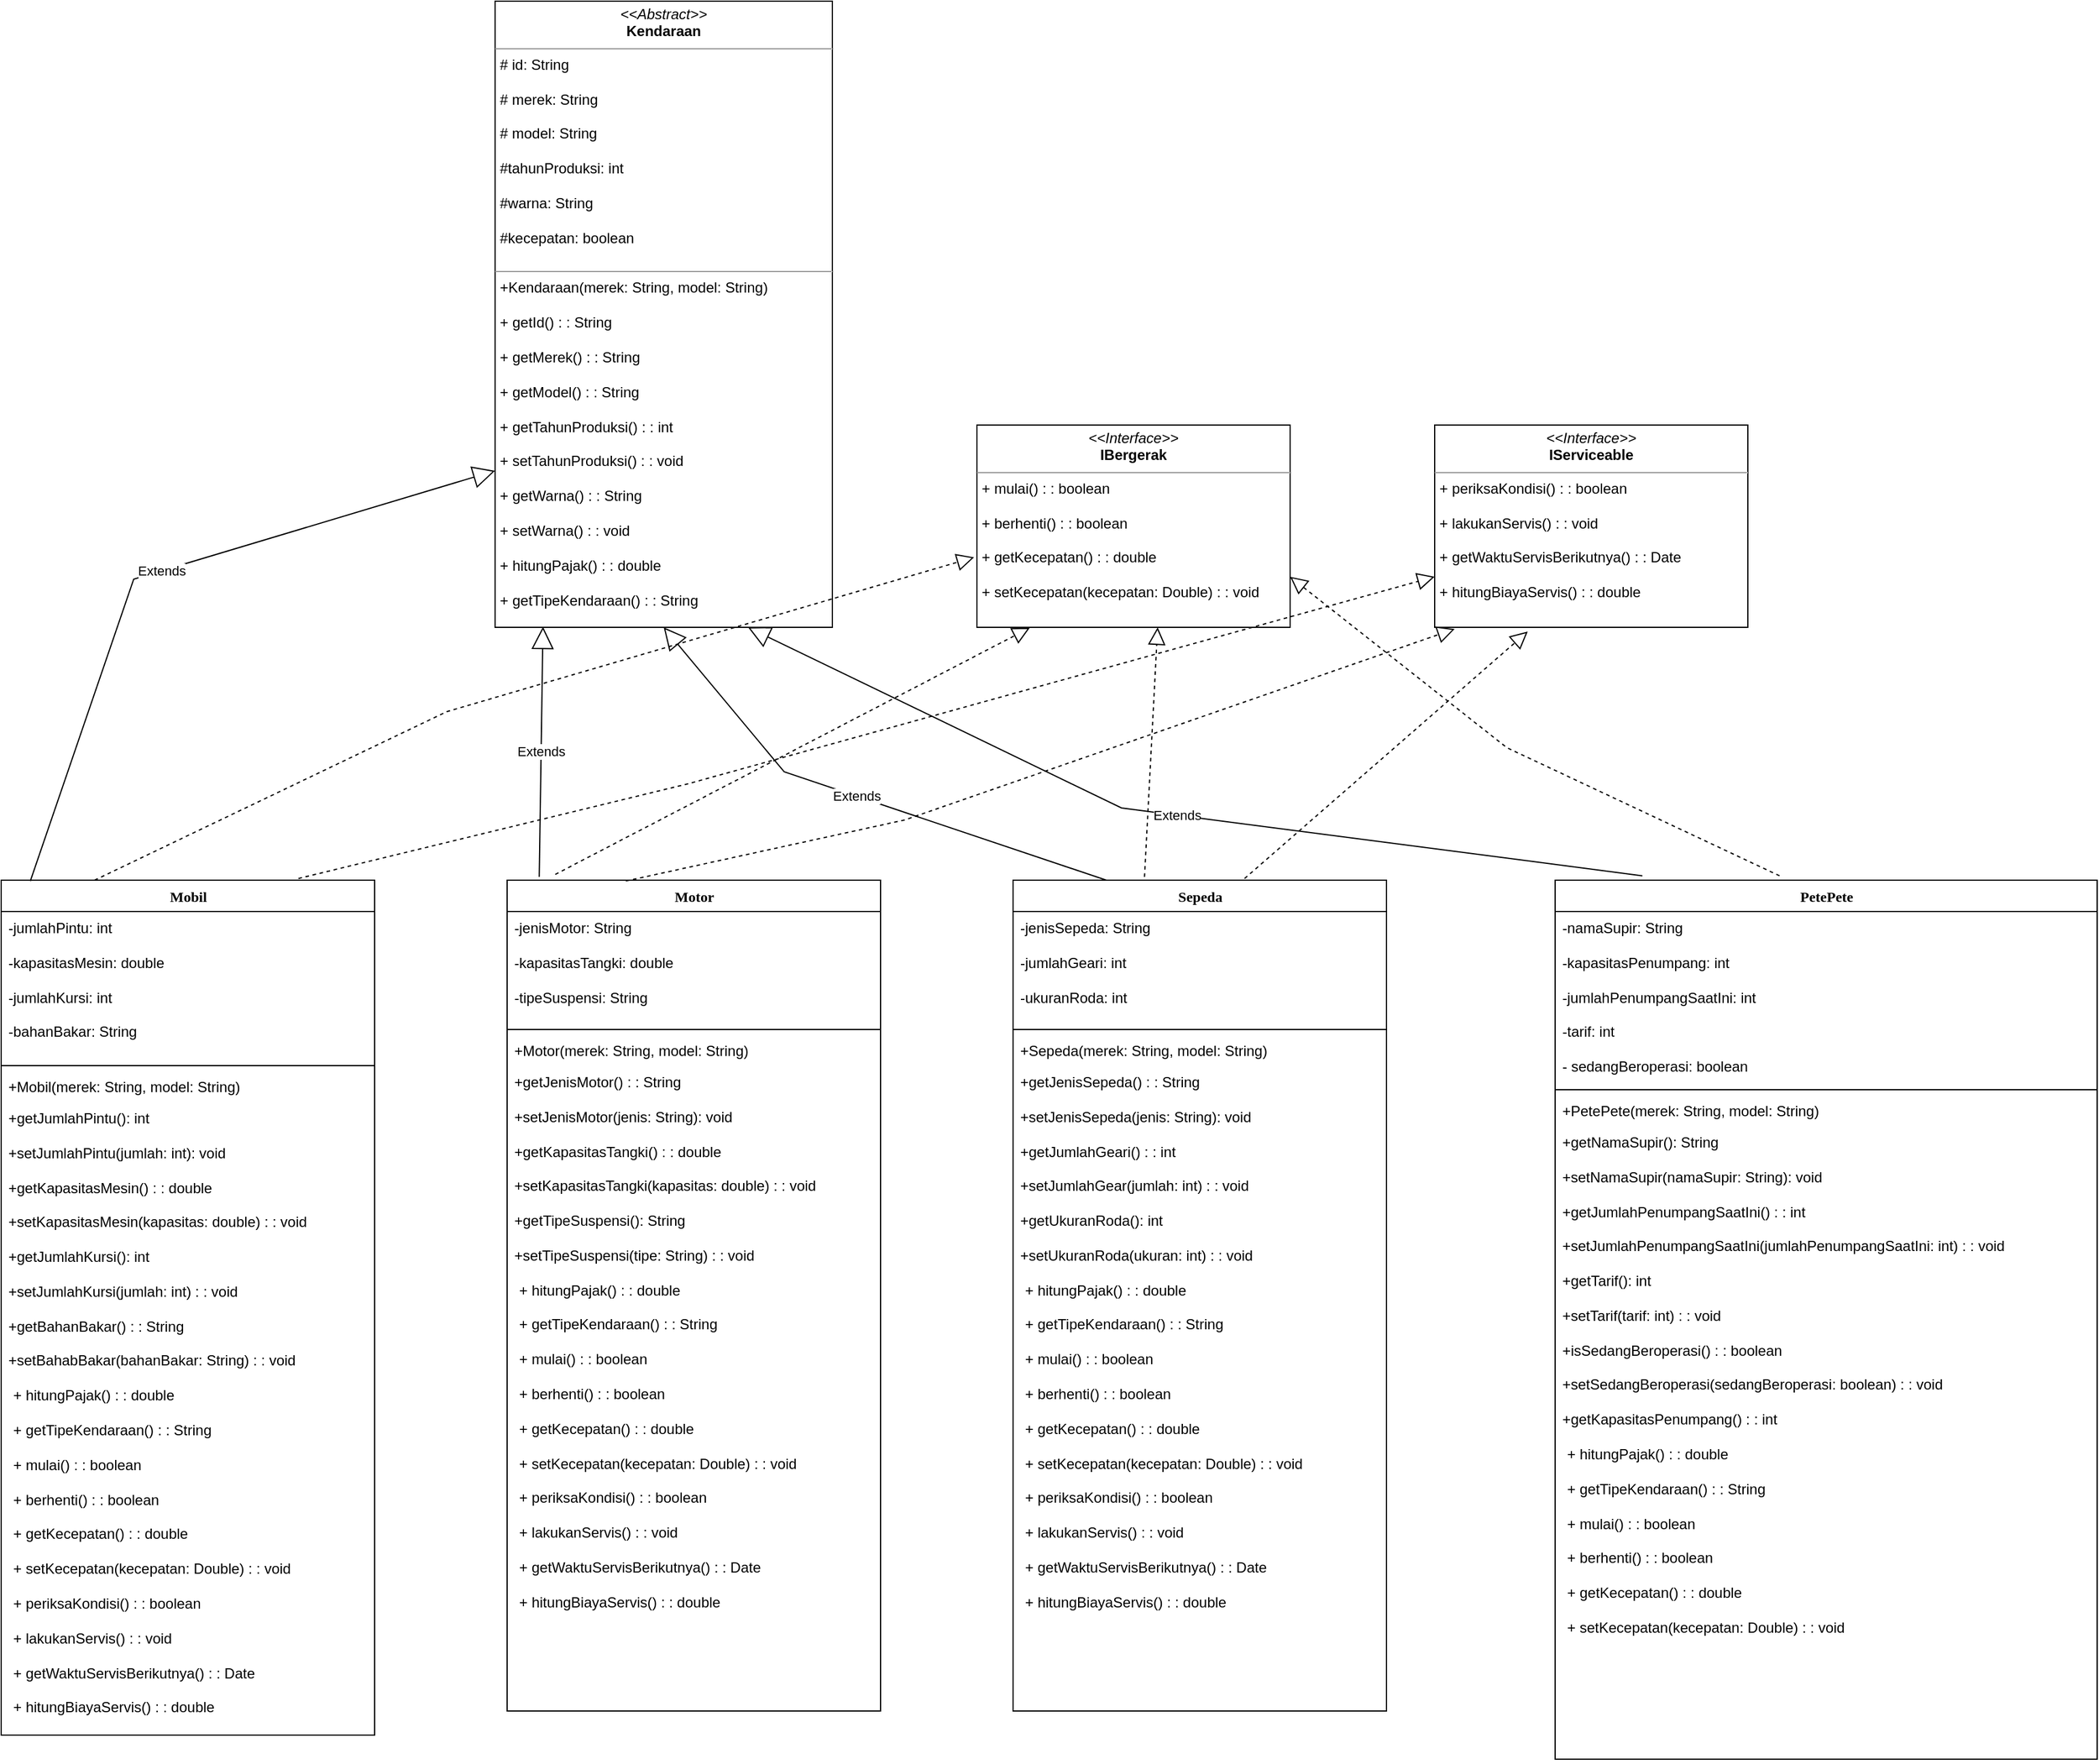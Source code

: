 <mxfile version="26.2.14">
  <diagram name="Page-1" id="6133507b-19e7-1e82-6fc7-422aa6c4b21f">
    <mxGraphModel dx="983" dy="621" grid="1" gridSize="10" guides="1" tooltips="1" connect="1" arrows="1" fold="1" page="1" pageScale="1" pageWidth="1100" pageHeight="850" background="none" math="0" shadow="0">
      <root>
        <mxCell id="0" />
        <mxCell id="1" parent="0" />
        <mxCell id="78961159f06e98e8-82" value="Mobil" style="swimlane;html=1;fontStyle=1;align=center;verticalAlign=top;childLayout=stackLayout;horizontal=1;startSize=26;horizontalStack=0;resizeParent=1;resizeLast=0;collapsible=1;marginBottom=0;swimlaneFillColor=#ffffff;rounded=0;shadow=0;comic=0;labelBackgroundColor=none;strokeWidth=1;fillColor=none;fontFamily=Verdana;fontSize=12" parent="1" vertex="1">
          <mxGeometry x="290" y="760" width="310" height="710" as="geometry">
            <mxRectangle x="665" y="435" width="110" height="30" as="alternateBounds" />
          </mxGeometry>
        </mxCell>
        <mxCell id="78961159f06e98e8-89" value="-jumlahPintu: int&lt;div&gt;&lt;br&gt;&lt;/div&gt;&lt;div&gt;-kapasitasMesin: double&lt;/div&gt;&lt;div&gt;&lt;br&gt;&lt;/div&gt;&lt;div&gt;-jumlahKursi: int&lt;/div&gt;&lt;div&gt;&lt;br&gt;&lt;/div&gt;&lt;div&gt;-bahanBakar: String&lt;br&gt;&lt;div&gt;&lt;br&gt;&lt;/div&gt;&lt;/div&gt;" style="text;html=1;strokeColor=none;fillColor=none;align=left;verticalAlign=top;spacingLeft=4;spacingRight=4;whiteSpace=wrap;overflow=hidden;rotatable=0;points=[[0,0.5],[1,0.5]];portConstraint=eastwest;" parent="78961159f06e98e8-82" vertex="1">
          <mxGeometry y="26" width="310" height="124" as="geometry" />
        </mxCell>
        <mxCell id="78961159f06e98e8-90" value="" style="line;html=1;strokeWidth=1;fillColor=none;align=left;verticalAlign=middle;spacingTop=-1;spacingLeft=3;spacingRight=3;rotatable=0;labelPosition=right;points=[];portConstraint=eastwest;" parent="78961159f06e98e8-82" vertex="1">
          <mxGeometry y="150" width="310" height="8" as="geometry" />
        </mxCell>
        <mxCell id="78961159f06e98e8-94" value="+Mobil(merek: String, model: String)" style="text;html=1;strokeColor=none;fillColor=none;align=left;verticalAlign=top;spacingLeft=4;spacingRight=4;whiteSpace=wrap;overflow=hidden;rotatable=0;points=[[0,0.5],[1,0.5]];portConstraint=eastwest;" parent="78961159f06e98e8-82" vertex="1">
          <mxGeometry y="158" width="310" height="26" as="geometry" />
        </mxCell>
        <mxCell id="b94bc138ca980ef-4" value="+getJumlahPintu(): int&lt;div&gt;&lt;br&gt;&lt;/div&gt;&lt;div&gt;+setJumlahPintu(jumlah: int): void&lt;/div&gt;&lt;div&gt;&lt;br&gt;&lt;/div&gt;&lt;div&gt;+getKapasitasMesin() : : double&lt;/div&gt;&lt;div&gt;&lt;br&gt;&lt;/div&gt;&lt;div&gt;+setKapasitasMesin(kapasitas: double) : : void&lt;/div&gt;&lt;div&gt;&lt;br&gt;&lt;/div&gt;&lt;div&gt;+getJumlahKursi(): int&lt;/div&gt;&lt;div&gt;&lt;br&gt;&lt;/div&gt;&lt;div&gt;+setJumlahKursi(jumlah: int) : : void&lt;/div&gt;&lt;div&gt;&lt;br&gt;&lt;/div&gt;&lt;div&gt;+getBahanBakar() : : String&lt;/div&gt;&lt;div&gt;&lt;br&gt;&lt;/div&gt;&lt;div&gt;+setBahabBakar(bahanBakar: String) : : void&lt;/div&gt;&lt;div&gt;&lt;br&gt;&lt;/div&gt;&lt;div&gt;&lt;p style=&quot;text-wrap-mode: nowrap; margin: 0px 0px 0px 4px;&quot;&gt;+ hitungPajak() : : double&lt;/p&gt;&lt;p style=&quot;text-wrap-mode: nowrap; margin: 0px 0px 0px 4px;&quot;&gt;&lt;br&gt;&lt;/p&gt;&lt;p style=&quot;text-wrap-mode: nowrap; margin: 0px 0px 0px 4px;&quot;&gt;+ getTipeKendaraan() : : String&lt;/p&gt;&lt;p style=&quot;text-wrap-mode: nowrap; margin: 0px 0px 0px 4px;&quot;&gt;&lt;br&gt;&lt;/p&gt;&lt;p style=&quot;text-wrap-mode: nowrap; margin: 0px 0px 0px 4px;&quot;&gt;+ mulai() : : boolean&lt;/p&gt;&lt;p style=&quot;text-wrap-mode: nowrap; margin: 0px 0px 0px 4px;&quot;&gt;&lt;br&gt;+ berhenti() : : boolean&lt;/p&gt;&lt;p style=&quot;text-wrap-mode: nowrap; margin: 0px 0px 0px 4px;&quot;&gt;&lt;br&gt;&lt;/p&gt;&lt;p style=&quot;text-wrap-mode: nowrap; margin: 0px 0px 0px 4px;&quot;&gt;+ getKecepatan() : : double&lt;/p&gt;&lt;p style=&quot;text-wrap-mode: nowrap; margin: 0px 0px 0px 4px;&quot;&gt;&lt;br&gt;&lt;/p&gt;&lt;p style=&quot;text-wrap-mode: nowrap; margin: 0px 0px 0px 4px;&quot;&gt;+ setKecepatan(kecepatan: Double) : : void&lt;/p&gt;&lt;p style=&quot;text-wrap-mode: nowrap; margin: 0px 0px 0px 4px;&quot;&gt;&lt;br&gt;&lt;/p&gt;&lt;p style=&quot;text-wrap-mode: nowrap; margin: 0px 0px 0px 4px;&quot;&gt;+ periksaKondisi() : : boolean&lt;/p&gt;&lt;p style=&quot;text-wrap-mode: nowrap; margin: 0px 0px 0px 4px;&quot;&gt;&lt;br&gt;+ lakukanServis() : : void&lt;/p&gt;&lt;p style=&quot;text-wrap-mode: nowrap; margin: 0px 0px 0px 4px;&quot;&gt;&lt;br&gt;&lt;/p&gt;&lt;p style=&quot;text-wrap-mode: nowrap; margin: 0px 0px 0px 4px;&quot;&gt;+ getWaktuServisBerikutnya() : : Date&lt;/p&gt;&lt;p style=&quot;text-wrap-mode: nowrap; margin: 0px 0px 0px 4px;&quot;&gt;&lt;br&gt;&lt;/p&gt;&lt;p style=&quot;text-wrap-mode: nowrap; margin: 0px 0px 0px 4px;&quot;&gt;+ hitungBiayaServis() : : double&lt;/p&gt;&lt;/div&gt;&lt;div&gt;&lt;br&gt;&lt;/div&gt;" style="text;html=1;strokeColor=none;fillColor=none;align=left;verticalAlign=top;spacingLeft=4;spacingRight=4;whiteSpace=wrap;overflow=hidden;rotatable=0;points=[[0,0.5],[1,0.5]];portConstraint=eastwest;" parent="78961159f06e98e8-82" vertex="1">
          <mxGeometry y="184" width="310" height="526" as="geometry" />
        </mxCell>
        <mxCell id="b94bc138ca980ef-1" value="&lt;p style=&quot;margin:0px;margin-top:4px;text-align:center;&quot;&gt;&lt;i&gt;&amp;lt;&amp;lt;Abstract&amp;gt;&amp;gt;&lt;/i&gt;&lt;br&gt;&lt;b&gt;Kendaraan&lt;/b&gt;&lt;/p&gt;&lt;hr size=&quot;1&quot;&gt;&lt;p style=&quot;margin:0px;margin-left:4px;&quot;&gt;# id: String&lt;/p&gt;&lt;p style=&quot;margin:0px;margin-left:4px;&quot;&gt;&lt;br&gt;# merek: String&lt;/p&gt;&lt;p style=&quot;margin:0px;margin-left:4px;&quot;&gt;&lt;br&gt;&lt;/p&gt;&lt;p style=&quot;margin:0px;margin-left:4px;&quot;&gt;# model: String&lt;/p&gt;&lt;p style=&quot;margin:0px;margin-left:4px;&quot;&gt;&lt;br&gt;&lt;/p&gt;&lt;p style=&quot;margin:0px;margin-left:4px;&quot;&gt;#tahunProduksi: int&lt;/p&gt;&lt;p style=&quot;margin:0px;margin-left:4px;&quot;&gt;&lt;br&gt;&lt;/p&gt;&lt;p style=&quot;margin:0px;margin-left:4px;&quot;&gt;#warna: String&lt;/p&gt;&lt;p style=&quot;margin:0px;margin-left:4px;&quot;&gt;&lt;br&gt;&lt;/p&gt;&lt;p style=&quot;margin:0px;margin-left:4px;&quot;&gt;#kecepatan: boolean&lt;/p&gt;&lt;p style=&quot;margin:0px;margin-left:4px;&quot;&gt;&lt;br&gt;&lt;/p&gt;&lt;hr size=&quot;1&quot;&gt;&lt;p style=&quot;margin:0px;margin-left:4px;&quot;&gt;+Kendaraan(merek: String, model: String)&lt;/p&gt;&lt;p style=&quot;margin:0px;margin-left:4px;&quot;&gt;&lt;br&gt;+ getId() : : String&lt;/p&gt;&lt;p style=&quot;margin:0px;margin-left:4px;&quot;&gt;&lt;br&gt;&lt;/p&gt;&lt;p style=&quot;margin:0px;margin-left:4px;&quot;&gt;+ getMerek() : : String&lt;/p&gt;&lt;p style=&quot;margin:0px;margin-left:4px;&quot;&gt;&lt;br&gt;&lt;/p&gt;&lt;p style=&quot;margin:0px;margin-left:4px;&quot;&gt;+ getModel() : : String&lt;/p&gt;&lt;p style=&quot;margin:0px;margin-left:4px;&quot;&gt;&lt;br&gt;&lt;/p&gt;&lt;p style=&quot;margin:0px;margin-left:4px;&quot;&gt;+ getTahunProduksi() : : int&lt;/p&gt;&lt;p style=&quot;margin:0px;margin-left:4px;&quot;&gt;&lt;br&gt;&lt;/p&gt;&lt;p style=&quot;margin:0px;margin-left:4px;&quot;&gt;+ setTahunProduksi() : : void&lt;/p&gt;&lt;p style=&quot;margin:0px;margin-left:4px;&quot;&gt;&lt;br&gt;&lt;/p&gt;&lt;p style=&quot;margin:0px;margin-left:4px;&quot;&gt;+ getWarna() : : String&lt;/p&gt;&lt;p style=&quot;margin:0px;margin-left:4px;&quot;&gt;&lt;br&gt;&lt;/p&gt;&lt;p style=&quot;margin:0px;margin-left:4px;&quot;&gt;+ setWarna() : : void&lt;/p&gt;&lt;p style=&quot;margin:0px;margin-left:4px;&quot;&gt;&lt;br&gt;&lt;/p&gt;&lt;p style=&quot;margin:0px;margin-left:4px;&quot;&gt;+ hitungPajak() : : double&lt;/p&gt;&lt;p style=&quot;margin:0px;margin-left:4px;&quot;&gt;&lt;br&gt;&lt;/p&gt;&lt;p style=&quot;margin:0px;margin-left:4px;&quot;&gt;+ getTipeKendaraan() : : String&lt;/p&gt;" style="verticalAlign=top;align=left;overflow=fill;fontSize=12;fontFamily=Helvetica;html=1;rounded=0;shadow=0;comic=0;labelBackgroundColor=none;strokeWidth=1" parent="1" vertex="1">
          <mxGeometry x="700" y="30" width="280" height="520" as="geometry" />
        </mxCell>
        <mxCell id="EZsr5L4J6TkUwwK5XaR9-1" value="&lt;p style=&quot;margin:0px;margin-top:4px;text-align:center;&quot;&gt;&lt;i&gt;&amp;lt;&amp;lt;Interface&amp;gt;&amp;gt;&lt;/i&gt;&lt;br&gt;&lt;b&gt;IBergerak&lt;/b&gt;&lt;/p&gt;&lt;hr size=&quot;1&quot;&gt;&lt;p style=&quot;margin:0px;margin-left:4px;&quot;&gt;+ mulai() : : boolean&lt;/p&gt;&lt;p style=&quot;margin:0px;margin-left:4px;&quot;&gt;&lt;br&gt;+ berhenti() : : boolean&lt;/p&gt;&lt;p style=&quot;margin:0px;margin-left:4px;&quot;&gt;&lt;br&gt;&lt;/p&gt;&lt;p style=&quot;margin:0px;margin-left:4px;&quot;&gt;+ getKecepatan() : : double&lt;/p&gt;&lt;p style=&quot;margin:0px;margin-left:4px;&quot;&gt;&lt;br&gt;&lt;/p&gt;&lt;p style=&quot;margin:0px;margin-left:4px;&quot;&gt;+ setKecepatan(kecepatan: Double) : : void&lt;/p&gt;" style="verticalAlign=top;align=left;overflow=fill;fontSize=12;fontFamily=Helvetica;html=1;rounded=0;shadow=0;comic=0;labelBackgroundColor=none;strokeWidth=1" vertex="1" parent="1">
          <mxGeometry x="1100" y="382" width="260" height="168" as="geometry" />
        </mxCell>
        <mxCell id="EZsr5L4J6TkUwwK5XaR9-4" value="&lt;p style=&quot;margin:0px;margin-top:4px;text-align:center;&quot;&gt;&lt;i&gt;&amp;lt;&amp;lt;Interface&amp;gt;&amp;gt;&lt;/i&gt;&lt;br&gt;&lt;b&gt;IServiceable&lt;/b&gt;&lt;/p&gt;&lt;hr size=&quot;1&quot;&gt;&lt;p style=&quot;margin:0px;margin-left:4px;&quot;&gt;+ periksaKondisi() : : boolean&lt;/p&gt;&lt;p style=&quot;margin:0px;margin-left:4px;&quot;&gt;&lt;br&gt;+ lakukanServis() : : void&lt;/p&gt;&lt;p style=&quot;margin:0px;margin-left:4px;&quot;&gt;&lt;br&gt;&lt;/p&gt;&lt;p style=&quot;margin:0px;margin-left:4px;&quot;&gt;+ getWaktuServisBerikutnya() : : Date&lt;/p&gt;&lt;p style=&quot;margin:0px;margin-left:4px;&quot;&gt;&lt;br&gt;&lt;/p&gt;&lt;p style=&quot;margin:0px;margin-left:4px;&quot;&gt;+ hitungBiayaServis() : : double&lt;/p&gt;" style="verticalAlign=top;align=left;overflow=fill;fontSize=12;fontFamily=Helvetica;html=1;rounded=0;shadow=0;comic=0;labelBackgroundColor=none;strokeWidth=1" vertex="1" parent="1">
          <mxGeometry x="1480" y="382" width="260" height="168" as="geometry" />
        </mxCell>
        <mxCell id="EZsr5L4J6TkUwwK5XaR9-6" value="Motor" style="swimlane;html=1;fontStyle=1;align=center;verticalAlign=top;childLayout=stackLayout;horizontal=1;startSize=26;horizontalStack=0;resizeParent=1;resizeLast=0;collapsible=1;marginBottom=0;swimlaneFillColor=#ffffff;rounded=0;shadow=0;comic=0;labelBackgroundColor=none;strokeWidth=1;fillColor=none;fontFamily=Verdana;fontSize=12" vertex="1" parent="1">
          <mxGeometry x="710" y="760" width="310" height="690" as="geometry">
            <mxRectangle x="665" y="435" width="110" height="30" as="alternateBounds" />
          </mxGeometry>
        </mxCell>
        <mxCell id="EZsr5L4J6TkUwwK5XaR9-7" value="-jenisMotor: String&lt;div&gt;&lt;br&gt;&lt;/div&gt;&lt;div&gt;-kapasitasTangki: double&lt;/div&gt;&lt;div&gt;&lt;br&gt;&lt;/div&gt;&lt;div&gt;-tipeSuspensi: String&lt;/div&gt;&lt;div&gt;&lt;br&gt;&lt;/div&gt;&lt;div&gt;&lt;div&gt;&lt;br&gt;&lt;/div&gt;&lt;/div&gt;" style="text;html=1;strokeColor=none;fillColor=none;align=left;verticalAlign=top;spacingLeft=4;spacingRight=4;whiteSpace=wrap;overflow=hidden;rotatable=0;points=[[0,0.5],[1,0.5]];portConstraint=eastwest;" vertex="1" parent="EZsr5L4J6TkUwwK5XaR9-6">
          <mxGeometry y="26" width="310" height="94" as="geometry" />
        </mxCell>
        <mxCell id="EZsr5L4J6TkUwwK5XaR9-8" value="" style="line;html=1;strokeWidth=1;fillColor=none;align=left;verticalAlign=middle;spacingTop=-1;spacingLeft=3;spacingRight=3;rotatable=0;labelPosition=right;points=[];portConstraint=eastwest;" vertex="1" parent="EZsr5L4J6TkUwwK5XaR9-6">
          <mxGeometry y="120" width="310" height="8" as="geometry" />
        </mxCell>
        <mxCell id="EZsr5L4J6TkUwwK5XaR9-9" value="+Motor(merek: String, model: String)" style="text;html=1;strokeColor=none;fillColor=none;align=left;verticalAlign=top;spacingLeft=4;spacingRight=4;whiteSpace=wrap;overflow=hidden;rotatable=0;points=[[0,0.5],[1,0.5]];portConstraint=eastwest;" vertex="1" parent="EZsr5L4J6TkUwwK5XaR9-6">
          <mxGeometry y="128" width="310" height="26" as="geometry" />
        </mxCell>
        <mxCell id="EZsr5L4J6TkUwwK5XaR9-10" value="+getJenisMotor() : : String&lt;div&gt;&lt;br&gt;&lt;/div&gt;&lt;div&gt;+setJenisMotor(jenis: String): void&lt;/div&gt;&lt;div&gt;&lt;br&gt;&lt;/div&gt;&lt;div&gt;+getKapasitasTangki() : : double&lt;/div&gt;&lt;div&gt;&lt;br&gt;&lt;/div&gt;&lt;div&gt;+setKapasitasTangki(kapasitas: double) : : void&lt;/div&gt;&lt;div&gt;&lt;br&gt;&lt;/div&gt;&lt;div&gt;+getTipeSuspensi(): String&lt;/div&gt;&lt;div&gt;&lt;br&gt;&lt;/div&gt;&lt;div&gt;+setTipeSuspensi(tipe: String) : : void&lt;/div&gt;&lt;div&gt;&lt;br&gt;&lt;/div&gt;&lt;div&gt;&lt;p style=&quot;text-wrap-mode: nowrap; margin: 0px 0px 0px 4px;&quot;&gt;+ hitungPajak() : : double&lt;/p&gt;&lt;p style=&quot;text-wrap-mode: nowrap; margin: 0px 0px 0px 4px;&quot;&gt;&lt;br&gt;&lt;/p&gt;&lt;p style=&quot;text-wrap-mode: nowrap; margin: 0px 0px 0px 4px;&quot;&gt;+ getTipeKendaraan() : : String&lt;/p&gt;&lt;p style=&quot;text-wrap-mode: nowrap; margin: 0px 0px 0px 4px;&quot;&gt;&lt;br&gt;&lt;/p&gt;&lt;p style=&quot;text-wrap-mode: nowrap; margin: 0px 0px 0px 4px;&quot;&gt;+ mulai() : : boolean&lt;/p&gt;&lt;p style=&quot;text-wrap-mode: nowrap; margin: 0px 0px 0px 4px;&quot;&gt;&lt;br&gt;+ berhenti() : : boolean&lt;/p&gt;&lt;p style=&quot;text-wrap-mode: nowrap; margin: 0px 0px 0px 4px;&quot;&gt;&lt;br&gt;&lt;/p&gt;&lt;p style=&quot;text-wrap-mode: nowrap; margin: 0px 0px 0px 4px;&quot;&gt;+ getKecepatan() : : double&lt;/p&gt;&lt;p style=&quot;text-wrap-mode: nowrap; margin: 0px 0px 0px 4px;&quot;&gt;&lt;br&gt;&lt;/p&gt;&lt;p style=&quot;text-wrap-mode: nowrap; margin: 0px 0px 0px 4px;&quot;&gt;+ setKecepatan(kecepatan: Double) : : void&lt;/p&gt;&lt;p style=&quot;text-wrap-mode: nowrap; margin: 0px 0px 0px 4px;&quot;&gt;&lt;br&gt;&lt;/p&gt;&lt;p style=&quot;text-wrap-mode: nowrap; margin: 0px 0px 0px 4px;&quot;&gt;+ periksaKondisi() : : boolean&lt;/p&gt;&lt;p style=&quot;text-wrap-mode: nowrap; margin: 0px 0px 0px 4px;&quot;&gt;&lt;br&gt;+ lakukanServis() : : void&lt;/p&gt;&lt;p style=&quot;text-wrap-mode: nowrap; margin: 0px 0px 0px 4px;&quot;&gt;&lt;br&gt;&lt;/p&gt;&lt;p style=&quot;text-wrap-mode: nowrap; margin: 0px 0px 0px 4px;&quot;&gt;+ getWaktuServisBerikutnya() : : Date&lt;/p&gt;&lt;p style=&quot;text-wrap-mode: nowrap; margin: 0px 0px 0px 4px;&quot;&gt;&lt;br&gt;&lt;/p&gt;&lt;p style=&quot;text-wrap-mode: nowrap; margin: 0px 0px 0px 4px;&quot;&gt;+ hitungBiayaServis() : : double&lt;/p&gt;&lt;/div&gt;&lt;div&gt;&lt;br&gt;&lt;/div&gt;" style="text;html=1;strokeColor=none;fillColor=none;align=left;verticalAlign=top;spacingLeft=4;spacingRight=4;whiteSpace=wrap;overflow=hidden;rotatable=0;points=[[0,0.5],[1,0.5]];portConstraint=eastwest;" vertex="1" parent="EZsr5L4J6TkUwwK5XaR9-6">
          <mxGeometry y="154" width="310" height="526" as="geometry" />
        </mxCell>
        <mxCell id="EZsr5L4J6TkUwwK5XaR9-16" value="Sepeda" style="swimlane;html=1;fontStyle=1;align=center;verticalAlign=top;childLayout=stackLayout;horizontal=1;startSize=26;horizontalStack=0;resizeParent=1;resizeLast=0;collapsible=1;marginBottom=0;swimlaneFillColor=#ffffff;rounded=0;shadow=0;comic=0;labelBackgroundColor=none;strokeWidth=1;fillColor=none;fontFamily=Verdana;fontSize=12" vertex="1" parent="1">
          <mxGeometry x="1130" y="760" width="310" height="690" as="geometry">
            <mxRectangle x="665" y="435" width="110" height="30" as="alternateBounds" />
          </mxGeometry>
        </mxCell>
        <mxCell id="EZsr5L4J6TkUwwK5XaR9-17" value="-jenisSepeda: String&lt;div&gt;&lt;br&gt;&lt;/div&gt;&lt;div&gt;-jumlahGeari: int&lt;/div&gt;&lt;div&gt;&lt;br&gt;&lt;/div&gt;&lt;div&gt;-ukuranRoda: int&lt;/div&gt;&lt;div&gt;&lt;br&gt;&lt;/div&gt;&lt;div&gt;&lt;div&gt;&lt;br&gt;&lt;/div&gt;&lt;/div&gt;" style="text;html=1;strokeColor=none;fillColor=none;align=left;verticalAlign=top;spacingLeft=4;spacingRight=4;whiteSpace=wrap;overflow=hidden;rotatable=0;points=[[0,0.5],[1,0.5]];portConstraint=eastwest;" vertex="1" parent="EZsr5L4J6TkUwwK5XaR9-16">
          <mxGeometry y="26" width="310" height="94" as="geometry" />
        </mxCell>
        <mxCell id="EZsr5L4J6TkUwwK5XaR9-18" value="" style="line;html=1;strokeWidth=1;fillColor=none;align=left;verticalAlign=middle;spacingTop=-1;spacingLeft=3;spacingRight=3;rotatable=0;labelPosition=right;points=[];portConstraint=eastwest;" vertex="1" parent="EZsr5L4J6TkUwwK5XaR9-16">
          <mxGeometry y="120" width="310" height="8" as="geometry" />
        </mxCell>
        <mxCell id="EZsr5L4J6TkUwwK5XaR9-19" value="+Sepeda(merek: String, model: String)" style="text;html=1;strokeColor=none;fillColor=none;align=left;verticalAlign=top;spacingLeft=4;spacingRight=4;whiteSpace=wrap;overflow=hidden;rotatable=0;points=[[0,0.5],[1,0.5]];portConstraint=eastwest;" vertex="1" parent="EZsr5L4J6TkUwwK5XaR9-16">
          <mxGeometry y="128" width="310" height="26" as="geometry" />
        </mxCell>
        <mxCell id="EZsr5L4J6TkUwwK5XaR9-20" value="+getJenisSepeda() : : String&lt;div&gt;&lt;br&gt;&lt;/div&gt;&lt;div&gt;+setJenisSepeda(jenis: String): void&lt;/div&gt;&lt;div&gt;&lt;br&gt;&lt;/div&gt;&lt;div&gt;+getJumlahGeari() : : int&lt;/div&gt;&lt;div&gt;&lt;br&gt;&lt;/div&gt;&lt;div&gt;+setJumlahGear(jumlah: int) : : void&lt;/div&gt;&lt;div&gt;&lt;br&gt;&lt;/div&gt;&lt;div&gt;+getUkuranRoda(): int&lt;/div&gt;&lt;div&gt;&lt;br&gt;&lt;/div&gt;&lt;div&gt;+setUkuranRoda(ukuran: int) : : void&lt;/div&gt;&lt;div&gt;&lt;br&gt;&lt;/div&gt;&lt;div&gt;&lt;p style=&quot;text-wrap-mode: nowrap; margin: 0px 0px 0px 4px;&quot;&gt;+ hitungPajak() : : double&lt;/p&gt;&lt;p style=&quot;text-wrap-mode: nowrap; margin: 0px 0px 0px 4px;&quot;&gt;&lt;br&gt;&lt;/p&gt;&lt;p style=&quot;text-wrap-mode: nowrap; margin: 0px 0px 0px 4px;&quot;&gt;+ getTipeKendaraan() : : String&lt;/p&gt;&lt;p style=&quot;text-wrap-mode: nowrap; margin: 0px 0px 0px 4px;&quot;&gt;&lt;br&gt;&lt;/p&gt;&lt;p style=&quot;text-wrap-mode: nowrap; margin: 0px 0px 0px 4px;&quot;&gt;+ mulai() : : boolean&lt;/p&gt;&lt;p style=&quot;text-wrap-mode: nowrap; margin: 0px 0px 0px 4px;&quot;&gt;&lt;br&gt;+ berhenti() : : boolean&lt;/p&gt;&lt;p style=&quot;text-wrap-mode: nowrap; margin: 0px 0px 0px 4px;&quot;&gt;&lt;br&gt;&lt;/p&gt;&lt;p style=&quot;text-wrap-mode: nowrap; margin: 0px 0px 0px 4px;&quot;&gt;+ getKecepatan() : : double&lt;/p&gt;&lt;p style=&quot;text-wrap-mode: nowrap; margin: 0px 0px 0px 4px;&quot;&gt;&lt;br&gt;&lt;/p&gt;&lt;p style=&quot;text-wrap-mode: nowrap; margin: 0px 0px 0px 4px;&quot;&gt;+ setKecepatan(kecepatan: Double) : : void&lt;/p&gt;&lt;p style=&quot;text-wrap-mode: nowrap; margin: 0px 0px 0px 4px;&quot;&gt;&lt;br&gt;&lt;/p&gt;&lt;p style=&quot;text-wrap-mode: nowrap; margin: 0px 0px 0px 4px;&quot;&gt;+ periksaKondisi() : : boolean&lt;/p&gt;&lt;p style=&quot;text-wrap-mode: nowrap; margin: 0px 0px 0px 4px;&quot;&gt;&lt;br&gt;+ lakukanServis() : : void&lt;/p&gt;&lt;p style=&quot;text-wrap-mode: nowrap; margin: 0px 0px 0px 4px;&quot;&gt;&lt;br&gt;&lt;/p&gt;&lt;p style=&quot;text-wrap-mode: nowrap; margin: 0px 0px 0px 4px;&quot;&gt;+ getWaktuServisBerikutnya() : : Date&lt;/p&gt;&lt;p style=&quot;text-wrap-mode: nowrap; margin: 0px 0px 0px 4px;&quot;&gt;&lt;br&gt;&lt;/p&gt;&lt;p style=&quot;text-wrap-mode: nowrap; margin: 0px 0px 0px 4px;&quot;&gt;+ hitungBiayaServis() : : double&lt;/p&gt;&lt;/div&gt;&lt;div&gt;&lt;br&gt;&lt;/div&gt;" style="text;html=1;strokeColor=none;fillColor=none;align=left;verticalAlign=top;spacingLeft=4;spacingRight=4;whiteSpace=wrap;overflow=hidden;rotatable=0;points=[[0,0.5],[1,0.5]];portConstraint=eastwest;" vertex="1" parent="EZsr5L4J6TkUwwK5XaR9-16">
          <mxGeometry y="154" width="310" height="526" as="geometry" />
        </mxCell>
        <mxCell id="EZsr5L4J6TkUwwK5XaR9-21" value="PetePete" style="swimlane;html=1;fontStyle=1;align=center;verticalAlign=top;childLayout=stackLayout;horizontal=1;startSize=26;horizontalStack=0;resizeParent=1;resizeLast=0;collapsible=1;marginBottom=0;swimlaneFillColor=#ffffff;rounded=0;shadow=0;comic=0;labelBackgroundColor=none;strokeWidth=1;fillColor=none;fontFamily=Verdana;fontSize=12" vertex="1" parent="1">
          <mxGeometry x="1580" y="760" width="450" height="730" as="geometry">
            <mxRectangle x="665" y="435" width="110" height="30" as="alternateBounds" />
          </mxGeometry>
        </mxCell>
        <mxCell id="EZsr5L4J6TkUwwK5XaR9-22" value="-namaSupir: String&lt;div&gt;&lt;br&gt;&lt;/div&gt;&lt;div&gt;-kapasitasPenumpang: int&lt;/div&gt;&lt;div&gt;&lt;br&gt;&lt;/div&gt;&lt;div&gt;-jumlahPenumpangSaatIni: int&lt;/div&gt;&lt;div&gt;&lt;br&gt;&lt;/div&gt;&lt;div&gt;-tarif: int&lt;/div&gt;&lt;div&gt;&lt;br&gt;&lt;/div&gt;&lt;div&gt;- sedangBeroperasi: boolean&lt;br&gt;&lt;div&gt;&lt;br&gt;&lt;/div&gt;&lt;/div&gt;" style="text;html=1;strokeColor=none;fillColor=none;align=left;verticalAlign=top;spacingLeft=4;spacingRight=4;whiteSpace=wrap;overflow=hidden;rotatable=0;points=[[0,0.5],[1,0.5]];portConstraint=eastwest;" vertex="1" parent="EZsr5L4J6TkUwwK5XaR9-21">
          <mxGeometry y="26" width="450" height="144" as="geometry" />
        </mxCell>
        <mxCell id="EZsr5L4J6TkUwwK5XaR9-23" value="" style="line;html=1;strokeWidth=1;fillColor=none;align=left;verticalAlign=middle;spacingTop=-1;spacingLeft=3;spacingRight=3;rotatable=0;labelPosition=right;points=[];portConstraint=eastwest;" vertex="1" parent="EZsr5L4J6TkUwwK5XaR9-21">
          <mxGeometry y="170" width="450" height="8" as="geometry" />
        </mxCell>
        <mxCell id="EZsr5L4J6TkUwwK5XaR9-24" value="+PetePete(merek: String, model: String)" style="text;html=1;strokeColor=none;fillColor=none;align=left;verticalAlign=top;spacingLeft=4;spacingRight=4;whiteSpace=wrap;overflow=hidden;rotatable=0;points=[[0,0.5],[1,0.5]];portConstraint=eastwest;" vertex="1" parent="EZsr5L4J6TkUwwK5XaR9-21">
          <mxGeometry y="178" width="450" height="26" as="geometry" />
        </mxCell>
        <mxCell id="EZsr5L4J6TkUwwK5XaR9-25" value="+getNamaSupir(): String&lt;div&gt;&lt;br&gt;&lt;/div&gt;&lt;div&gt;+setNamaSupir(namaSupir: String): void&lt;/div&gt;&lt;div&gt;&lt;br&gt;&lt;/div&gt;&lt;div&gt;+getJumlahPenumpangSaatIni() : : int&lt;/div&gt;&lt;div&gt;&lt;br&gt;&lt;/div&gt;&lt;div&gt;+setJumlahPenumpangSaatIni(jumlahPenumpangSaatIni: int) : : void&lt;/div&gt;&lt;div&gt;&lt;br&gt;&lt;/div&gt;&lt;div&gt;+getTarif(): int&lt;/div&gt;&lt;div&gt;&lt;br&gt;&lt;/div&gt;&lt;div&gt;+setTarif(tarif: int) : : void&lt;/div&gt;&lt;div&gt;&lt;br&gt;&lt;/div&gt;&lt;div&gt;+isSedangBeroperasi() : : boolean&lt;/div&gt;&lt;div&gt;&lt;br&gt;&lt;/div&gt;&lt;div&gt;+setSedangBeroperasi(sedangBeroperasi: boolean) : : void&lt;/div&gt;&lt;div&gt;&lt;br&gt;&lt;/div&gt;&lt;div&gt;+getKapasitasPenumpang() : : int&lt;/div&gt;&lt;div&gt;&lt;br&gt;&lt;/div&gt;&lt;div&gt;&lt;p style=&quot;text-wrap-mode: nowrap; margin: 0px 0px 0px 4px;&quot;&gt;+ hitungPajak() : : double&lt;/p&gt;&lt;p style=&quot;text-wrap-mode: nowrap; margin: 0px 0px 0px 4px;&quot;&gt;&lt;br&gt;&lt;/p&gt;&lt;p style=&quot;text-wrap-mode: nowrap; margin: 0px 0px 0px 4px;&quot;&gt;+ getTipeKendaraan() : : String&lt;/p&gt;&lt;p style=&quot;text-wrap-mode: nowrap; margin: 0px 0px 0px 4px;&quot;&gt;&lt;br&gt;&lt;/p&gt;&lt;p style=&quot;text-wrap-mode: nowrap; margin: 0px 0px 0px 4px;&quot;&gt;+ mulai() : : boolean&lt;/p&gt;&lt;p style=&quot;text-wrap-mode: nowrap; margin: 0px 0px 0px 4px;&quot;&gt;&lt;br&gt;+ berhenti() : : boolean&lt;/p&gt;&lt;p style=&quot;text-wrap-mode: nowrap; margin: 0px 0px 0px 4px;&quot;&gt;&lt;br&gt;&lt;/p&gt;&lt;p style=&quot;text-wrap-mode: nowrap; margin: 0px 0px 0px 4px;&quot;&gt;+ getKecepatan() : : double&lt;/p&gt;&lt;p style=&quot;text-wrap-mode: nowrap; margin: 0px 0px 0px 4px;&quot;&gt;&lt;br&gt;&lt;/p&gt;&lt;p style=&quot;text-wrap-mode: nowrap; margin: 0px 0px 0px 4px;&quot;&gt;+ setKecepatan(kecepatan: Double) : : void&lt;/p&gt;&lt;p style=&quot;text-wrap-mode: nowrap; margin: 0px 0px 0px 4px;&quot;&gt;&lt;br&gt;&lt;/p&gt;&lt;p style=&quot;text-wrap-mode: nowrap; margin: 0px 0px 0px 4px;&quot;&gt;&lt;br&gt;&lt;/p&gt;&lt;/div&gt;&lt;div&gt;&lt;br&gt;&lt;/div&gt;" style="text;html=1;strokeColor=none;fillColor=none;align=left;verticalAlign=top;spacingLeft=4;spacingRight=4;whiteSpace=wrap;overflow=hidden;rotatable=0;points=[[0,0.5],[1,0.5]];portConstraint=eastwest;" vertex="1" parent="EZsr5L4J6TkUwwK5XaR9-21">
          <mxGeometry y="204" width="450" height="526" as="geometry" />
        </mxCell>
        <mxCell id="EZsr5L4J6TkUwwK5XaR9-38" value="Extends" style="endArrow=block;endSize=16;endFill=0;html=1;rounded=0;exitX=0.078;exitY=0.001;exitDx=0;exitDy=0;exitPerimeter=0;entryX=0;entryY=0.75;entryDx=0;entryDy=0;" edge="1" parent="1" source="78961159f06e98e8-82" target="b94bc138ca980ef-1">
          <mxGeometry width="160" relative="1" as="geometry">
            <mxPoint x="1020" y="450" as="sourcePoint" />
            <mxPoint x="1180" y="450" as="targetPoint" />
            <Array as="points">
              <mxPoint x="400" y="510" />
            </Array>
          </mxGeometry>
        </mxCell>
        <mxCell id="EZsr5L4J6TkUwwK5XaR9-39" value="Extends" style="endArrow=block;endSize=16;endFill=0;html=1;rounded=0;entryX=0.75;entryY=1;entryDx=0;entryDy=0;exitX=0.161;exitY=-0.005;exitDx=0;exitDy=0;exitPerimeter=0;" edge="1" parent="1" source="EZsr5L4J6TkUwwK5XaR9-21" target="b94bc138ca980ef-1">
          <mxGeometry width="160" relative="1" as="geometry">
            <mxPoint x="490" y="590" as="sourcePoint" />
            <mxPoint x="650" y="590" as="targetPoint" />
            <Array as="points">
              <mxPoint x="1220" y="700" />
            </Array>
          </mxGeometry>
        </mxCell>
        <mxCell id="EZsr5L4J6TkUwwK5XaR9-40" value="Extends" style="endArrow=block;endSize=16;endFill=0;html=1;rounded=0;exitX=0.086;exitY=-0.004;exitDx=0;exitDy=0;exitPerimeter=0;entryX=0.142;entryY=0.999;entryDx=0;entryDy=0;entryPerimeter=0;" edge="1" parent="1" source="EZsr5L4J6TkUwwK5XaR9-6" target="b94bc138ca980ef-1">
          <mxGeometry width="160" relative="1" as="geometry">
            <mxPoint x="710" y="710" as="sourcePoint" />
            <mxPoint x="870" y="710" as="targetPoint" />
          </mxGeometry>
        </mxCell>
        <mxCell id="EZsr5L4J6TkUwwK5XaR9-41" value="Extends" style="endArrow=block;endSize=16;endFill=0;html=1;rounded=0;entryX=0.5;entryY=1;entryDx=0;entryDy=0;exitX=0.25;exitY=0;exitDx=0;exitDy=0;" edge="1" parent="1" source="EZsr5L4J6TkUwwK5XaR9-16" target="b94bc138ca980ef-1">
          <mxGeometry width="160" relative="1" as="geometry">
            <mxPoint x="380" y="700" as="sourcePoint" />
            <mxPoint x="540" y="700" as="targetPoint" />
            <Array as="points">
              <mxPoint x="940" y="670" />
            </Array>
            <mxPoint as="offset" />
          </mxGeometry>
        </mxCell>
        <mxCell id="EZsr5L4J6TkUwwK5XaR9-42" value="" style="endArrow=block;dashed=1;endFill=0;endSize=12;html=1;rounded=0;entryX=-0.009;entryY=0.654;entryDx=0;entryDy=0;entryPerimeter=0;exitX=0.25;exitY=0;exitDx=0;exitDy=0;" edge="1" parent="1" source="78961159f06e98e8-82" target="EZsr5L4J6TkUwwK5XaR9-1">
          <mxGeometry width="160" relative="1" as="geometry">
            <mxPoint x="1000" y="760" as="sourcePoint" />
            <mxPoint x="1160" y="760" as="targetPoint" />
            <Array as="points">
              <mxPoint x="660" y="620" />
            </Array>
          </mxGeometry>
        </mxCell>
        <mxCell id="EZsr5L4J6TkUwwK5XaR9-43" value="" style="endArrow=block;dashed=1;endFill=0;endSize=12;html=1;rounded=0;entryX=0;entryY=0.75;entryDx=0;entryDy=0;exitX=0.796;exitY=-0.002;exitDx=0;exitDy=0;exitPerimeter=0;" edge="1" parent="1" source="78961159f06e98e8-82" target="EZsr5L4J6TkUwwK5XaR9-4">
          <mxGeometry width="160" relative="1" as="geometry">
            <mxPoint x="730" y="680" as="sourcePoint" />
            <mxPoint x="890" y="680" as="targetPoint" />
            <Array as="points">
              <mxPoint x="860" y="680" />
            </Array>
          </mxGeometry>
        </mxCell>
        <mxCell id="EZsr5L4J6TkUwwK5XaR9-44" value="" style="endArrow=block;dashed=1;endFill=0;endSize=12;html=1;rounded=0;entryX=0.169;entryY=1.002;entryDx=0;entryDy=0;entryPerimeter=0;exitX=0.129;exitY=-0.007;exitDx=0;exitDy=0;exitPerimeter=0;" edge="1" parent="1" source="EZsr5L4J6TkUwwK5XaR9-6" target="EZsr5L4J6TkUwwK5XaR9-1">
          <mxGeometry width="160" relative="1" as="geometry">
            <mxPoint x="810" y="720" as="sourcePoint" />
            <mxPoint x="970" y="720" as="targetPoint" />
          </mxGeometry>
        </mxCell>
        <mxCell id="EZsr5L4J6TkUwwK5XaR9-45" value="" style="endArrow=block;dashed=1;endFill=0;endSize=12;html=1;rounded=0;entryX=1;entryY=0.75;entryDx=0;entryDy=0;exitX=0.414;exitY=-0.005;exitDx=0;exitDy=0;exitPerimeter=0;" edge="1" parent="1" source="EZsr5L4J6TkUwwK5XaR9-21" target="EZsr5L4J6TkUwwK5XaR9-1">
          <mxGeometry width="160" relative="1" as="geometry">
            <mxPoint x="1530" y="680" as="sourcePoint" />
            <mxPoint x="680" y="570" as="targetPoint" />
            <Array as="points">
              <mxPoint x="1540" y="650" />
            </Array>
          </mxGeometry>
        </mxCell>
        <mxCell id="EZsr5L4J6TkUwwK5XaR9-46" value="" style="endArrow=block;dashed=1;endFill=0;endSize=12;html=1;rounded=0;entryX=0.064;entryY=1.008;entryDx=0;entryDy=0;entryPerimeter=0;exitX=0.318;exitY=0.001;exitDx=0;exitDy=0;exitPerimeter=0;" edge="1" parent="1" source="EZsr5L4J6TkUwwK5XaR9-6" target="EZsr5L4J6TkUwwK5XaR9-4">
          <mxGeometry width="160" relative="1" as="geometry">
            <mxPoint x="790" y="760" as="sourcePoint" />
            <mxPoint x="950" y="760" as="targetPoint" />
            <Array as="points">
              <mxPoint x="1040" y="710" />
            </Array>
          </mxGeometry>
        </mxCell>
        <mxCell id="EZsr5L4J6TkUwwK5XaR9-47" value="" style="endArrow=block;dashed=1;endFill=0;endSize=12;html=1;rounded=0;entryX=0.577;entryY=1;entryDx=0;entryDy=0;entryPerimeter=0;exitX=0.352;exitY=-0.004;exitDx=0;exitDy=0;exitPerimeter=0;" edge="1" parent="1" source="EZsr5L4J6TkUwwK5XaR9-16" target="EZsr5L4J6TkUwwK5XaR9-1">
          <mxGeometry width="160" relative="1" as="geometry">
            <mxPoint x="1070" y="760" as="sourcePoint" />
            <mxPoint x="1230" y="760" as="targetPoint" />
          </mxGeometry>
        </mxCell>
        <mxCell id="EZsr5L4J6TkUwwK5XaR9-48" value="" style="endArrow=block;dashed=1;endFill=0;endSize=12;html=1;rounded=0;entryX=0.297;entryY=1.021;entryDx=0;entryDy=0;entryPerimeter=0;exitX=0.62;exitY=-0.002;exitDx=0;exitDy=0;exitPerimeter=0;" edge="1" parent="1" source="EZsr5L4J6TkUwwK5XaR9-16" target="EZsr5L4J6TkUwwK5XaR9-4">
          <mxGeometry width="160" relative="1" as="geometry">
            <mxPoint x="1070" y="760" as="sourcePoint" />
            <mxPoint x="1230" y="760" as="targetPoint" />
          </mxGeometry>
        </mxCell>
      </root>
    </mxGraphModel>
  </diagram>
</mxfile>
